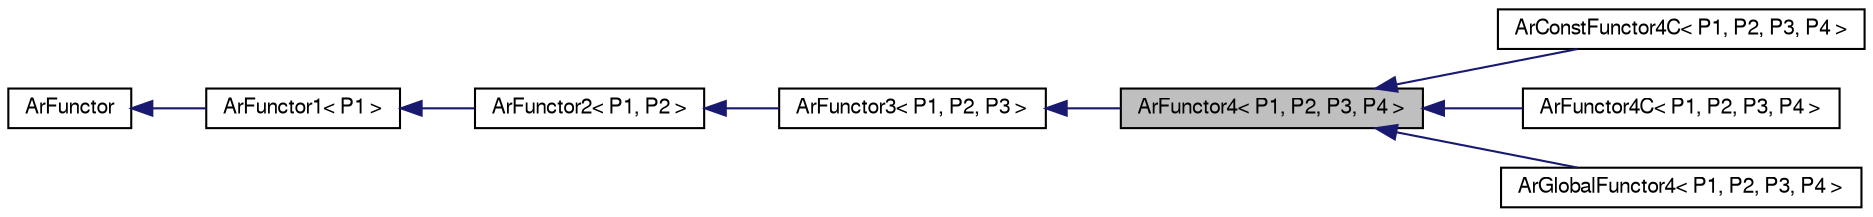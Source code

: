 digraph G
{
  edge [fontname="FreeSans",fontsize=10,labelfontname="FreeSans",labelfontsize=10];
  node [fontname="FreeSans",fontsize=10,shape=record];
  rankdir=LR;
  Node1 [label="ArFunctor4\< P1, P2, P3, P4 \>",height=0.2,width=0.4,color="black", fillcolor="grey75", style="filled" fontcolor="black"];
  Node2 -> Node1 [dir=back,color="midnightblue",fontsize=10,style="solid",fontname="FreeSans"];
  Node2 [label="ArFunctor3\< P1, P2, P3 \>",height=0.2,width=0.4,color="black", fillcolor="white", style="filled",URL="$classArFunctor3.html",tooltip="Base class for functors with 3 parameters."];
  Node3 -> Node2 [dir=back,color="midnightblue",fontsize=10,style="solid",fontname="FreeSans"];
  Node3 [label="ArFunctor2\< P1, P2 \>",height=0.2,width=0.4,color="black", fillcolor="white", style="filled",URL="$classArFunctor2.html",tooltip="Base class for functors with 2 parameters."];
  Node4 -> Node3 [dir=back,color="midnightblue",fontsize=10,style="solid",fontname="FreeSans"];
  Node4 [label="ArFunctor1\< P1 \>",height=0.2,width=0.4,color="black", fillcolor="white", style="filled",URL="$classArFunctor1.html",tooltip="Base class for functors with 1 parameter."];
  Node5 -> Node4 [dir=back,color="midnightblue",fontsize=10,style="solid",fontname="FreeSans"];
  Node5 [label="ArFunctor",height=0.2,width=0.4,color="black", fillcolor="white", style="filled",URL="$classArFunctor.html",tooltip="Base class for functors."];
  Node1 -> Node6 [dir=back,color="midnightblue",fontsize=10,style="solid",fontname="FreeSans"];
  Node6 [label="ArConstFunctor4C\< P1, P2, P3, P4 \>",height=0.2,width=0.4,color="black", fillcolor="white", style="filled",URL="$classArConstFunctor4C.html",tooltip="Functor for a const member function with 4 parameters."];
  Node1 -> Node7 [dir=back,color="midnightblue",fontsize=10,style="solid",fontname="FreeSans"];
  Node7 [label="ArFunctor4C\< P1, P2, P3, P4 \>",height=0.2,width=0.4,color="black", fillcolor="white", style="filled",URL="$classArFunctor4C.html",tooltip="Functor for a member function with 4 parameters."];
  Node1 -> Node8 [dir=back,color="midnightblue",fontsize=10,style="solid",fontname="FreeSans"];
  Node8 [label="ArGlobalFunctor4\< P1, P2, P3, P4 \>",height=0.2,width=0.4,color="black", fillcolor="white", style="filled",URL="$classArGlobalFunctor4.html",tooltip="Functor for a global function with 4 parameters."];
}
